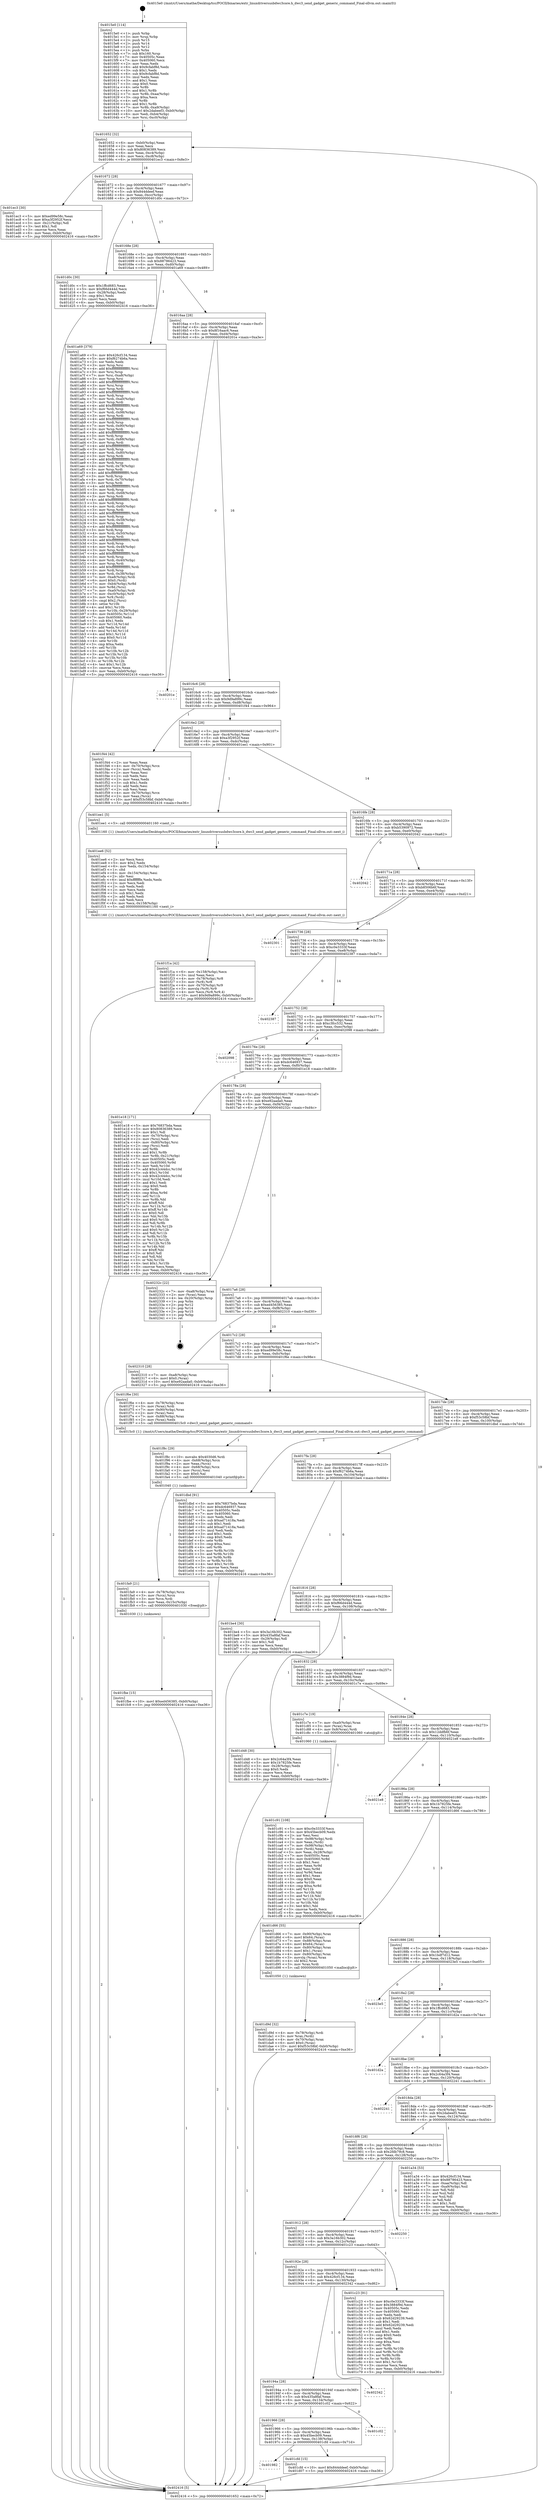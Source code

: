 digraph "0x4015e0" {
  label = "0x4015e0 (/mnt/c/Users/mathe/Desktop/tcc/POCII/binaries/extr_linuxdriversusbdwc3core.h_dwc3_send_gadget_generic_command_Final-ollvm.out::main(0))"
  labelloc = "t"
  node[shape=record]

  Entry [label="",width=0.3,height=0.3,shape=circle,fillcolor=black,style=filled]
  "0x401652" [label="{
     0x401652 [32]\l
     | [instrs]\l
     &nbsp;&nbsp;0x401652 \<+6\>: mov -0xb0(%rbp),%eax\l
     &nbsp;&nbsp;0x401658 \<+2\>: mov %eax,%ecx\l
     &nbsp;&nbsp;0x40165a \<+6\>: sub $0x80836389,%ecx\l
     &nbsp;&nbsp;0x401660 \<+6\>: mov %eax,-0xc4(%rbp)\l
     &nbsp;&nbsp;0x401666 \<+6\>: mov %ecx,-0xc8(%rbp)\l
     &nbsp;&nbsp;0x40166c \<+6\>: je 0000000000401ec3 \<main+0x8e3\>\l
  }"]
  "0x401ec3" [label="{
     0x401ec3 [30]\l
     | [instrs]\l
     &nbsp;&nbsp;0x401ec3 \<+5\>: mov $0xed99e58c,%eax\l
     &nbsp;&nbsp;0x401ec8 \<+5\>: mov $0xa3f2952f,%ecx\l
     &nbsp;&nbsp;0x401ecd \<+3\>: mov -0x21(%rbp),%dl\l
     &nbsp;&nbsp;0x401ed0 \<+3\>: test $0x1,%dl\l
     &nbsp;&nbsp;0x401ed3 \<+3\>: cmovne %ecx,%eax\l
     &nbsp;&nbsp;0x401ed6 \<+6\>: mov %eax,-0xb0(%rbp)\l
     &nbsp;&nbsp;0x401edc \<+5\>: jmp 0000000000402416 \<main+0xe36\>\l
  }"]
  "0x401672" [label="{
     0x401672 [28]\l
     | [instrs]\l
     &nbsp;&nbsp;0x401672 \<+5\>: jmp 0000000000401677 \<main+0x97\>\l
     &nbsp;&nbsp;0x401677 \<+6\>: mov -0xc4(%rbp),%eax\l
     &nbsp;&nbsp;0x40167d \<+5\>: sub $0x844ddeef,%eax\l
     &nbsp;&nbsp;0x401682 \<+6\>: mov %eax,-0xcc(%rbp)\l
     &nbsp;&nbsp;0x401688 \<+6\>: je 0000000000401d0c \<main+0x72c\>\l
  }"]
  Exit [label="",width=0.3,height=0.3,shape=circle,fillcolor=black,style=filled,peripheries=2]
  "0x401d0c" [label="{
     0x401d0c [30]\l
     | [instrs]\l
     &nbsp;&nbsp;0x401d0c \<+5\>: mov $0x1ffcd683,%eax\l
     &nbsp;&nbsp;0x401d11 \<+5\>: mov $0xf66d444d,%ecx\l
     &nbsp;&nbsp;0x401d16 \<+3\>: mov -0x28(%rbp),%edx\l
     &nbsp;&nbsp;0x401d19 \<+3\>: cmp $0x1,%edx\l
     &nbsp;&nbsp;0x401d1c \<+3\>: cmovl %ecx,%eax\l
     &nbsp;&nbsp;0x401d1f \<+6\>: mov %eax,-0xb0(%rbp)\l
     &nbsp;&nbsp;0x401d25 \<+5\>: jmp 0000000000402416 \<main+0xe36\>\l
  }"]
  "0x40168e" [label="{
     0x40168e [28]\l
     | [instrs]\l
     &nbsp;&nbsp;0x40168e \<+5\>: jmp 0000000000401693 \<main+0xb3\>\l
     &nbsp;&nbsp;0x401693 \<+6\>: mov -0xc4(%rbp),%eax\l
     &nbsp;&nbsp;0x401699 \<+5\>: sub $0x88786423,%eax\l
     &nbsp;&nbsp;0x40169e \<+6\>: mov %eax,-0xd0(%rbp)\l
     &nbsp;&nbsp;0x4016a4 \<+6\>: je 0000000000401a69 \<main+0x489\>\l
  }"]
  "0x401fbe" [label="{
     0x401fbe [15]\l
     | [instrs]\l
     &nbsp;&nbsp;0x401fbe \<+10\>: movl $0xed456385,-0xb0(%rbp)\l
     &nbsp;&nbsp;0x401fc8 \<+5\>: jmp 0000000000402416 \<main+0xe36\>\l
  }"]
  "0x401a69" [label="{
     0x401a69 [379]\l
     | [instrs]\l
     &nbsp;&nbsp;0x401a69 \<+5\>: mov $0x426cf134,%eax\l
     &nbsp;&nbsp;0x401a6e \<+5\>: mov $0xf6274b6a,%ecx\l
     &nbsp;&nbsp;0x401a73 \<+2\>: xor %edx,%edx\l
     &nbsp;&nbsp;0x401a75 \<+3\>: mov %rsp,%rsi\l
     &nbsp;&nbsp;0x401a78 \<+4\>: add $0xfffffffffffffff0,%rsi\l
     &nbsp;&nbsp;0x401a7c \<+3\>: mov %rsi,%rsp\l
     &nbsp;&nbsp;0x401a7f \<+7\>: mov %rsi,-0xa8(%rbp)\l
     &nbsp;&nbsp;0x401a86 \<+3\>: mov %rsp,%rsi\l
     &nbsp;&nbsp;0x401a89 \<+4\>: add $0xfffffffffffffff0,%rsi\l
     &nbsp;&nbsp;0x401a8d \<+3\>: mov %rsi,%rsp\l
     &nbsp;&nbsp;0x401a90 \<+3\>: mov %rsp,%rdi\l
     &nbsp;&nbsp;0x401a93 \<+4\>: add $0xfffffffffffffff0,%rdi\l
     &nbsp;&nbsp;0x401a97 \<+3\>: mov %rdi,%rsp\l
     &nbsp;&nbsp;0x401a9a \<+7\>: mov %rdi,-0xa0(%rbp)\l
     &nbsp;&nbsp;0x401aa1 \<+3\>: mov %rsp,%rdi\l
     &nbsp;&nbsp;0x401aa4 \<+4\>: add $0xfffffffffffffff0,%rdi\l
     &nbsp;&nbsp;0x401aa8 \<+3\>: mov %rdi,%rsp\l
     &nbsp;&nbsp;0x401aab \<+7\>: mov %rdi,-0x98(%rbp)\l
     &nbsp;&nbsp;0x401ab2 \<+3\>: mov %rsp,%rdi\l
     &nbsp;&nbsp;0x401ab5 \<+4\>: add $0xfffffffffffffff0,%rdi\l
     &nbsp;&nbsp;0x401ab9 \<+3\>: mov %rdi,%rsp\l
     &nbsp;&nbsp;0x401abc \<+7\>: mov %rdi,-0x90(%rbp)\l
     &nbsp;&nbsp;0x401ac3 \<+3\>: mov %rsp,%rdi\l
     &nbsp;&nbsp;0x401ac6 \<+4\>: add $0xfffffffffffffff0,%rdi\l
     &nbsp;&nbsp;0x401aca \<+3\>: mov %rdi,%rsp\l
     &nbsp;&nbsp;0x401acd \<+7\>: mov %rdi,-0x88(%rbp)\l
     &nbsp;&nbsp;0x401ad4 \<+3\>: mov %rsp,%rdi\l
     &nbsp;&nbsp;0x401ad7 \<+4\>: add $0xfffffffffffffff0,%rdi\l
     &nbsp;&nbsp;0x401adb \<+3\>: mov %rdi,%rsp\l
     &nbsp;&nbsp;0x401ade \<+4\>: mov %rdi,-0x80(%rbp)\l
     &nbsp;&nbsp;0x401ae2 \<+3\>: mov %rsp,%rdi\l
     &nbsp;&nbsp;0x401ae5 \<+4\>: add $0xfffffffffffffff0,%rdi\l
     &nbsp;&nbsp;0x401ae9 \<+3\>: mov %rdi,%rsp\l
     &nbsp;&nbsp;0x401aec \<+4\>: mov %rdi,-0x78(%rbp)\l
     &nbsp;&nbsp;0x401af0 \<+3\>: mov %rsp,%rdi\l
     &nbsp;&nbsp;0x401af3 \<+4\>: add $0xfffffffffffffff0,%rdi\l
     &nbsp;&nbsp;0x401af7 \<+3\>: mov %rdi,%rsp\l
     &nbsp;&nbsp;0x401afa \<+4\>: mov %rdi,-0x70(%rbp)\l
     &nbsp;&nbsp;0x401afe \<+3\>: mov %rsp,%rdi\l
     &nbsp;&nbsp;0x401b01 \<+4\>: add $0xfffffffffffffff0,%rdi\l
     &nbsp;&nbsp;0x401b05 \<+3\>: mov %rdi,%rsp\l
     &nbsp;&nbsp;0x401b08 \<+4\>: mov %rdi,-0x68(%rbp)\l
     &nbsp;&nbsp;0x401b0c \<+3\>: mov %rsp,%rdi\l
     &nbsp;&nbsp;0x401b0f \<+4\>: add $0xfffffffffffffff0,%rdi\l
     &nbsp;&nbsp;0x401b13 \<+3\>: mov %rdi,%rsp\l
     &nbsp;&nbsp;0x401b16 \<+4\>: mov %rdi,-0x60(%rbp)\l
     &nbsp;&nbsp;0x401b1a \<+3\>: mov %rsp,%rdi\l
     &nbsp;&nbsp;0x401b1d \<+4\>: add $0xfffffffffffffff0,%rdi\l
     &nbsp;&nbsp;0x401b21 \<+3\>: mov %rdi,%rsp\l
     &nbsp;&nbsp;0x401b24 \<+4\>: mov %rdi,-0x58(%rbp)\l
     &nbsp;&nbsp;0x401b28 \<+3\>: mov %rsp,%rdi\l
     &nbsp;&nbsp;0x401b2b \<+4\>: add $0xfffffffffffffff0,%rdi\l
     &nbsp;&nbsp;0x401b2f \<+3\>: mov %rdi,%rsp\l
     &nbsp;&nbsp;0x401b32 \<+4\>: mov %rdi,-0x50(%rbp)\l
     &nbsp;&nbsp;0x401b36 \<+3\>: mov %rsp,%rdi\l
     &nbsp;&nbsp;0x401b39 \<+4\>: add $0xfffffffffffffff0,%rdi\l
     &nbsp;&nbsp;0x401b3d \<+3\>: mov %rdi,%rsp\l
     &nbsp;&nbsp;0x401b40 \<+4\>: mov %rdi,-0x48(%rbp)\l
     &nbsp;&nbsp;0x401b44 \<+3\>: mov %rsp,%rdi\l
     &nbsp;&nbsp;0x401b47 \<+4\>: add $0xfffffffffffffff0,%rdi\l
     &nbsp;&nbsp;0x401b4b \<+3\>: mov %rdi,%rsp\l
     &nbsp;&nbsp;0x401b4e \<+4\>: mov %rdi,-0x40(%rbp)\l
     &nbsp;&nbsp;0x401b52 \<+3\>: mov %rsp,%rdi\l
     &nbsp;&nbsp;0x401b55 \<+4\>: add $0xfffffffffffffff0,%rdi\l
     &nbsp;&nbsp;0x401b59 \<+3\>: mov %rdi,%rsp\l
     &nbsp;&nbsp;0x401b5c \<+4\>: mov %rdi,-0x38(%rbp)\l
     &nbsp;&nbsp;0x401b60 \<+7\>: mov -0xa8(%rbp),%rdi\l
     &nbsp;&nbsp;0x401b67 \<+6\>: movl $0x0,(%rdi)\l
     &nbsp;&nbsp;0x401b6d \<+7\>: mov -0xb4(%rbp),%r8d\l
     &nbsp;&nbsp;0x401b74 \<+3\>: mov %r8d,(%rsi)\l
     &nbsp;&nbsp;0x401b77 \<+7\>: mov -0xa0(%rbp),%rdi\l
     &nbsp;&nbsp;0x401b7e \<+7\>: mov -0xc0(%rbp),%r9\l
     &nbsp;&nbsp;0x401b85 \<+3\>: mov %r9,(%rdi)\l
     &nbsp;&nbsp;0x401b88 \<+3\>: cmpl $0x2,(%rsi)\l
     &nbsp;&nbsp;0x401b8b \<+4\>: setne %r10b\l
     &nbsp;&nbsp;0x401b8f \<+4\>: and $0x1,%r10b\l
     &nbsp;&nbsp;0x401b93 \<+4\>: mov %r10b,-0x29(%rbp)\l
     &nbsp;&nbsp;0x401b97 \<+8\>: mov 0x40505c,%r11d\l
     &nbsp;&nbsp;0x401b9f \<+7\>: mov 0x405060,%ebx\l
     &nbsp;&nbsp;0x401ba6 \<+3\>: sub $0x1,%edx\l
     &nbsp;&nbsp;0x401ba9 \<+3\>: mov %r11d,%r14d\l
     &nbsp;&nbsp;0x401bac \<+3\>: add %edx,%r14d\l
     &nbsp;&nbsp;0x401baf \<+4\>: imul %r14d,%r11d\l
     &nbsp;&nbsp;0x401bb3 \<+4\>: and $0x1,%r11d\l
     &nbsp;&nbsp;0x401bb7 \<+4\>: cmp $0x0,%r11d\l
     &nbsp;&nbsp;0x401bbb \<+4\>: sete %r10b\l
     &nbsp;&nbsp;0x401bbf \<+3\>: cmp $0xa,%ebx\l
     &nbsp;&nbsp;0x401bc2 \<+4\>: setl %r15b\l
     &nbsp;&nbsp;0x401bc6 \<+3\>: mov %r10b,%r12b\l
     &nbsp;&nbsp;0x401bc9 \<+3\>: and %r15b,%r12b\l
     &nbsp;&nbsp;0x401bcc \<+3\>: xor %r15b,%r10b\l
     &nbsp;&nbsp;0x401bcf \<+3\>: or %r10b,%r12b\l
     &nbsp;&nbsp;0x401bd2 \<+4\>: test $0x1,%r12b\l
     &nbsp;&nbsp;0x401bd6 \<+3\>: cmovne %ecx,%eax\l
     &nbsp;&nbsp;0x401bd9 \<+6\>: mov %eax,-0xb0(%rbp)\l
     &nbsp;&nbsp;0x401bdf \<+5\>: jmp 0000000000402416 \<main+0xe36\>\l
  }"]
  "0x4016aa" [label="{
     0x4016aa [28]\l
     | [instrs]\l
     &nbsp;&nbsp;0x4016aa \<+5\>: jmp 00000000004016af \<main+0xcf\>\l
     &nbsp;&nbsp;0x4016af \<+6\>: mov -0xc4(%rbp),%eax\l
     &nbsp;&nbsp;0x4016b5 \<+5\>: sub $0x8f16aac6,%eax\l
     &nbsp;&nbsp;0x4016ba \<+6\>: mov %eax,-0xd4(%rbp)\l
     &nbsp;&nbsp;0x4016c0 \<+6\>: je 000000000040201e \<main+0xa3e\>\l
  }"]
  "0x401fa9" [label="{
     0x401fa9 [21]\l
     | [instrs]\l
     &nbsp;&nbsp;0x401fa9 \<+4\>: mov -0x78(%rbp),%rcx\l
     &nbsp;&nbsp;0x401fad \<+3\>: mov (%rcx),%rcx\l
     &nbsp;&nbsp;0x401fb0 \<+3\>: mov %rcx,%rdi\l
     &nbsp;&nbsp;0x401fb3 \<+6\>: mov %eax,-0x15c(%rbp)\l
     &nbsp;&nbsp;0x401fb9 \<+5\>: call 0000000000401030 \<free@plt\>\l
     | [calls]\l
     &nbsp;&nbsp;0x401030 \{1\} (unknown)\l
  }"]
  "0x40201e" [label="{
     0x40201e\l
  }", style=dashed]
  "0x4016c6" [label="{
     0x4016c6 [28]\l
     | [instrs]\l
     &nbsp;&nbsp;0x4016c6 \<+5\>: jmp 00000000004016cb \<main+0xeb\>\l
     &nbsp;&nbsp;0x4016cb \<+6\>: mov -0xc4(%rbp),%eax\l
     &nbsp;&nbsp;0x4016d1 \<+5\>: sub $0x9d9a899c,%eax\l
     &nbsp;&nbsp;0x4016d6 \<+6\>: mov %eax,-0xd8(%rbp)\l
     &nbsp;&nbsp;0x4016dc \<+6\>: je 0000000000401f44 \<main+0x964\>\l
  }"]
  "0x401f8c" [label="{
     0x401f8c [29]\l
     | [instrs]\l
     &nbsp;&nbsp;0x401f8c \<+10\>: movabs $0x4030d6,%rdi\l
     &nbsp;&nbsp;0x401f96 \<+4\>: mov -0x68(%rbp),%rcx\l
     &nbsp;&nbsp;0x401f9a \<+2\>: mov %eax,(%rcx)\l
     &nbsp;&nbsp;0x401f9c \<+4\>: mov -0x68(%rbp),%rcx\l
     &nbsp;&nbsp;0x401fa0 \<+2\>: mov (%rcx),%esi\l
     &nbsp;&nbsp;0x401fa2 \<+2\>: mov $0x0,%al\l
     &nbsp;&nbsp;0x401fa4 \<+5\>: call 0000000000401040 \<printf@plt\>\l
     | [calls]\l
     &nbsp;&nbsp;0x401040 \{1\} (unknown)\l
  }"]
  "0x401f44" [label="{
     0x401f44 [42]\l
     | [instrs]\l
     &nbsp;&nbsp;0x401f44 \<+2\>: xor %eax,%eax\l
     &nbsp;&nbsp;0x401f46 \<+4\>: mov -0x70(%rbp),%rcx\l
     &nbsp;&nbsp;0x401f4a \<+2\>: mov (%rcx),%edx\l
     &nbsp;&nbsp;0x401f4c \<+2\>: mov %eax,%esi\l
     &nbsp;&nbsp;0x401f4e \<+2\>: sub %edx,%esi\l
     &nbsp;&nbsp;0x401f50 \<+2\>: mov %eax,%edx\l
     &nbsp;&nbsp;0x401f52 \<+3\>: sub $0x1,%edx\l
     &nbsp;&nbsp;0x401f55 \<+2\>: add %edx,%esi\l
     &nbsp;&nbsp;0x401f57 \<+2\>: sub %esi,%eax\l
     &nbsp;&nbsp;0x401f59 \<+4\>: mov -0x70(%rbp),%rcx\l
     &nbsp;&nbsp;0x401f5d \<+2\>: mov %eax,(%rcx)\l
     &nbsp;&nbsp;0x401f5f \<+10\>: movl $0xf53c58bf,-0xb0(%rbp)\l
     &nbsp;&nbsp;0x401f69 \<+5\>: jmp 0000000000402416 \<main+0xe36\>\l
  }"]
  "0x4016e2" [label="{
     0x4016e2 [28]\l
     | [instrs]\l
     &nbsp;&nbsp;0x4016e2 \<+5\>: jmp 00000000004016e7 \<main+0x107\>\l
     &nbsp;&nbsp;0x4016e7 \<+6\>: mov -0xc4(%rbp),%eax\l
     &nbsp;&nbsp;0x4016ed \<+5\>: sub $0xa3f2952f,%eax\l
     &nbsp;&nbsp;0x4016f2 \<+6\>: mov %eax,-0xdc(%rbp)\l
     &nbsp;&nbsp;0x4016f8 \<+6\>: je 0000000000401ee1 \<main+0x901\>\l
  }"]
  "0x401f1a" [label="{
     0x401f1a [42]\l
     | [instrs]\l
     &nbsp;&nbsp;0x401f1a \<+6\>: mov -0x158(%rbp),%ecx\l
     &nbsp;&nbsp;0x401f20 \<+3\>: imul %eax,%ecx\l
     &nbsp;&nbsp;0x401f23 \<+4\>: mov -0x78(%rbp),%r8\l
     &nbsp;&nbsp;0x401f27 \<+3\>: mov (%r8),%r8\l
     &nbsp;&nbsp;0x401f2a \<+4\>: mov -0x70(%rbp),%r9\l
     &nbsp;&nbsp;0x401f2e \<+3\>: movslq (%r9),%r9\l
     &nbsp;&nbsp;0x401f31 \<+4\>: mov %ecx,(%r8,%r9,4)\l
     &nbsp;&nbsp;0x401f35 \<+10\>: movl $0x9d9a899c,-0xb0(%rbp)\l
     &nbsp;&nbsp;0x401f3f \<+5\>: jmp 0000000000402416 \<main+0xe36\>\l
  }"]
  "0x401ee1" [label="{
     0x401ee1 [5]\l
     | [instrs]\l
     &nbsp;&nbsp;0x401ee1 \<+5\>: call 0000000000401160 \<next_i\>\l
     | [calls]\l
     &nbsp;&nbsp;0x401160 \{1\} (/mnt/c/Users/mathe/Desktop/tcc/POCII/binaries/extr_linuxdriversusbdwc3core.h_dwc3_send_gadget_generic_command_Final-ollvm.out::next_i)\l
  }"]
  "0x4016fe" [label="{
     0x4016fe [28]\l
     | [instrs]\l
     &nbsp;&nbsp;0x4016fe \<+5\>: jmp 0000000000401703 \<main+0x123\>\l
     &nbsp;&nbsp;0x401703 \<+6\>: mov -0xc4(%rbp),%eax\l
     &nbsp;&nbsp;0x401709 \<+5\>: sub $0xb5390972,%eax\l
     &nbsp;&nbsp;0x40170e \<+6\>: mov %eax,-0xe0(%rbp)\l
     &nbsp;&nbsp;0x401714 \<+6\>: je 0000000000402042 \<main+0xa62\>\l
  }"]
  "0x401ee6" [label="{
     0x401ee6 [52]\l
     | [instrs]\l
     &nbsp;&nbsp;0x401ee6 \<+2\>: xor %ecx,%ecx\l
     &nbsp;&nbsp;0x401ee8 \<+5\>: mov $0x2,%edx\l
     &nbsp;&nbsp;0x401eed \<+6\>: mov %edx,-0x154(%rbp)\l
     &nbsp;&nbsp;0x401ef3 \<+1\>: cltd\l
     &nbsp;&nbsp;0x401ef4 \<+6\>: mov -0x154(%rbp),%esi\l
     &nbsp;&nbsp;0x401efa \<+2\>: idiv %esi\l
     &nbsp;&nbsp;0x401efc \<+6\>: imul $0xfffffffe,%edx,%edx\l
     &nbsp;&nbsp;0x401f02 \<+2\>: mov %ecx,%edi\l
     &nbsp;&nbsp;0x401f04 \<+2\>: sub %edx,%edi\l
     &nbsp;&nbsp;0x401f06 \<+2\>: mov %ecx,%edx\l
     &nbsp;&nbsp;0x401f08 \<+3\>: sub $0x1,%edx\l
     &nbsp;&nbsp;0x401f0b \<+2\>: add %edx,%edi\l
     &nbsp;&nbsp;0x401f0d \<+2\>: sub %edi,%ecx\l
     &nbsp;&nbsp;0x401f0f \<+6\>: mov %ecx,-0x158(%rbp)\l
     &nbsp;&nbsp;0x401f15 \<+5\>: call 0000000000401160 \<next_i\>\l
     | [calls]\l
     &nbsp;&nbsp;0x401160 \{1\} (/mnt/c/Users/mathe/Desktop/tcc/POCII/binaries/extr_linuxdriversusbdwc3core.h_dwc3_send_gadget_generic_command_Final-ollvm.out::next_i)\l
  }"]
  "0x402042" [label="{
     0x402042\l
  }", style=dashed]
  "0x40171a" [label="{
     0x40171a [28]\l
     | [instrs]\l
     &nbsp;&nbsp;0x40171a \<+5\>: jmp 000000000040171f \<main+0x13f\>\l
     &nbsp;&nbsp;0x40171f \<+6\>: mov -0xc4(%rbp),%eax\l
     &nbsp;&nbsp;0x401725 \<+5\>: sub $0xb8506b6f,%eax\l
     &nbsp;&nbsp;0x40172a \<+6\>: mov %eax,-0xe4(%rbp)\l
     &nbsp;&nbsp;0x401730 \<+6\>: je 0000000000402301 \<main+0xd21\>\l
  }"]
  "0x401d9d" [label="{
     0x401d9d [32]\l
     | [instrs]\l
     &nbsp;&nbsp;0x401d9d \<+4\>: mov -0x78(%rbp),%rdi\l
     &nbsp;&nbsp;0x401da1 \<+3\>: mov %rax,(%rdi)\l
     &nbsp;&nbsp;0x401da4 \<+4\>: mov -0x70(%rbp),%rax\l
     &nbsp;&nbsp;0x401da8 \<+6\>: movl $0x0,(%rax)\l
     &nbsp;&nbsp;0x401dae \<+10\>: movl $0xf53c58bf,-0xb0(%rbp)\l
     &nbsp;&nbsp;0x401db8 \<+5\>: jmp 0000000000402416 \<main+0xe36\>\l
  }"]
  "0x402301" [label="{
     0x402301\l
  }", style=dashed]
  "0x401736" [label="{
     0x401736 [28]\l
     | [instrs]\l
     &nbsp;&nbsp;0x401736 \<+5\>: jmp 000000000040173b \<main+0x15b\>\l
     &nbsp;&nbsp;0x40173b \<+6\>: mov -0xc4(%rbp),%eax\l
     &nbsp;&nbsp;0x401741 \<+5\>: sub $0xc0e3333f,%eax\l
     &nbsp;&nbsp;0x401746 \<+6\>: mov %eax,-0xe8(%rbp)\l
     &nbsp;&nbsp;0x40174c \<+6\>: je 0000000000402387 \<main+0xda7\>\l
  }"]
  "0x401982" [label="{
     0x401982\l
  }", style=dashed]
  "0x402387" [label="{
     0x402387\l
  }", style=dashed]
  "0x401752" [label="{
     0x401752 [28]\l
     | [instrs]\l
     &nbsp;&nbsp;0x401752 \<+5\>: jmp 0000000000401757 \<main+0x177\>\l
     &nbsp;&nbsp;0x401757 \<+6\>: mov -0xc4(%rbp),%eax\l
     &nbsp;&nbsp;0x40175d \<+5\>: sub $0xc3fcc532,%eax\l
     &nbsp;&nbsp;0x401762 \<+6\>: mov %eax,-0xec(%rbp)\l
     &nbsp;&nbsp;0x401768 \<+6\>: je 0000000000402098 \<main+0xab8\>\l
  }"]
  "0x401cfd" [label="{
     0x401cfd [15]\l
     | [instrs]\l
     &nbsp;&nbsp;0x401cfd \<+10\>: movl $0x844ddeef,-0xb0(%rbp)\l
     &nbsp;&nbsp;0x401d07 \<+5\>: jmp 0000000000402416 \<main+0xe36\>\l
  }"]
  "0x402098" [label="{
     0x402098\l
  }", style=dashed]
  "0x40176e" [label="{
     0x40176e [28]\l
     | [instrs]\l
     &nbsp;&nbsp;0x40176e \<+5\>: jmp 0000000000401773 \<main+0x193\>\l
     &nbsp;&nbsp;0x401773 \<+6\>: mov -0xc4(%rbp),%eax\l
     &nbsp;&nbsp;0x401779 \<+5\>: sub $0xdc646937,%eax\l
     &nbsp;&nbsp;0x40177e \<+6\>: mov %eax,-0xf0(%rbp)\l
     &nbsp;&nbsp;0x401784 \<+6\>: je 0000000000401e18 \<main+0x838\>\l
  }"]
  "0x401966" [label="{
     0x401966 [28]\l
     | [instrs]\l
     &nbsp;&nbsp;0x401966 \<+5\>: jmp 000000000040196b \<main+0x38b\>\l
     &nbsp;&nbsp;0x40196b \<+6\>: mov -0xc4(%rbp),%eax\l
     &nbsp;&nbsp;0x401971 \<+5\>: sub $0x45becb09,%eax\l
     &nbsp;&nbsp;0x401976 \<+6\>: mov %eax,-0x138(%rbp)\l
     &nbsp;&nbsp;0x40197c \<+6\>: je 0000000000401cfd \<main+0x71d\>\l
  }"]
  "0x401e18" [label="{
     0x401e18 [171]\l
     | [instrs]\l
     &nbsp;&nbsp;0x401e18 \<+5\>: mov $0x76837bda,%eax\l
     &nbsp;&nbsp;0x401e1d \<+5\>: mov $0x80836389,%ecx\l
     &nbsp;&nbsp;0x401e22 \<+2\>: mov $0x1,%dl\l
     &nbsp;&nbsp;0x401e24 \<+4\>: mov -0x70(%rbp),%rsi\l
     &nbsp;&nbsp;0x401e28 \<+2\>: mov (%rsi),%edi\l
     &nbsp;&nbsp;0x401e2a \<+4\>: mov -0x80(%rbp),%rsi\l
     &nbsp;&nbsp;0x401e2e \<+2\>: cmp (%rsi),%edi\l
     &nbsp;&nbsp;0x401e30 \<+4\>: setl %r8b\l
     &nbsp;&nbsp;0x401e34 \<+4\>: and $0x1,%r8b\l
     &nbsp;&nbsp;0x401e38 \<+4\>: mov %r8b,-0x21(%rbp)\l
     &nbsp;&nbsp;0x401e3c \<+7\>: mov 0x40505c,%edi\l
     &nbsp;&nbsp;0x401e43 \<+8\>: mov 0x405060,%r9d\l
     &nbsp;&nbsp;0x401e4b \<+3\>: mov %edi,%r10d\l
     &nbsp;&nbsp;0x401e4e \<+7\>: add $0x42c44dcc,%r10d\l
     &nbsp;&nbsp;0x401e55 \<+4\>: sub $0x1,%r10d\l
     &nbsp;&nbsp;0x401e59 \<+7\>: sub $0x42c44dcc,%r10d\l
     &nbsp;&nbsp;0x401e60 \<+4\>: imul %r10d,%edi\l
     &nbsp;&nbsp;0x401e64 \<+3\>: and $0x1,%edi\l
     &nbsp;&nbsp;0x401e67 \<+3\>: cmp $0x0,%edi\l
     &nbsp;&nbsp;0x401e6a \<+4\>: sete %r8b\l
     &nbsp;&nbsp;0x401e6e \<+4\>: cmp $0xa,%r9d\l
     &nbsp;&nbsp;0x401e72 \<+4\>: setl %r11b\l
     &nbsp;&nbsp;0x401e76 \<+3\>: mov %r8b,%bl\l
     &nbsp;&nbsp;0x401e79 \<+3\>: xor $0xff,%bl\l
     &nbsp;&nbsp;0x401e7c \<+3\>: mov %r11b,%r14b\l
     &nbsp;&nbsp;0x401e7f \<+4\>: xor $0xff,%r14b\l
     &nbsp;&nbsp;0x401e83 \<+3\>: xor $0x0,%dl\l
     &nbsp;&nbsp;0x401e86 \<+3\>: mov %bl,%r15b\l
     &nbsp;&nbsp;0x401e89 \<+4\>: and $0x0,%r15b\l
     &nbsp;&nbsp;0x401e8d \<+3\>: and %dl,%r8b\l
     &nbsp;&nbsp;0x401e90 \<+3\>: mov %r14b,%r12b\l
     &nbsp;&nbsp;0x401e93 \<+4\>: and $0x0,%r12b\l
     &nbsp;&nbsp;0x401e97 \<+3\>: and %dl,%r11b\l
     &nbsp;&nbsp;0x401e9a \<+3\>: or %r8b,%r15b\l
     &nbsp;&nbsp;0x401e9d \<+3\>: or %r11b,%r12b\l
     &nbsp;&nbsp;0x401ea0 \<+3\>: xor %r12b,%r15b\l
     &nbsp;&nbsp;0x401ea3 \<+3\>: or %r14b,%bl\l
     &nbsp;&nbsp;0x401ea6 \<+3\>: xor $0xff,%bl\l
     &nbsp;&nbsp;0x401ea9 \<+3\>: or $0x0,%dl\l
     &nbsp;&nbsp;0x401eac \<+2\>: and %dl,%bl\l
     &nbsp;&nbsp;0x401eae \<+3\>: or %bl,%r15b\l
     &nbsp;&nbsp;0x401eb1 \<+4\>: test $0x1,%r15b\l
     &nbsp;&nbsp;0x401eb5 \<+3\>: cmovne %ecx,%eax\l
     &nbsp;&nbsp;0x401eb8 \<+6\>: mov %eax,-0xb0(%rbp)\l
     &nbsp;&nbsp;0x401ebe \<+5\>: jmp 0000000000402416 \<main+0xe36\>\l
  }"]
  "0x40178a" [label="{
     0x40178a [28]\l
     | [instrs]\l
     &nbsp;&nbsp;0x40178a \<+5\>: jmp 000000000040178f \<main+0x1af\>\l
     &nbsp;&nbsp;0x40178f \<+6\>: mov -0xc4(%rbp),%eax\l
     &nbsp;&nbsp;0x401795 \<+5\>: sub $0xe92aada0,%eax\l
     &nbsp;&nbsp;0x40179a \<+6\>: mov %eax,-0xf4(%rbp)\l
     &nbsp;&nbsp;0x4017a0 \<+6\>: je 000000000040232c \<main+0xd4c\>\l
  }"]
  "0x401c02" [label="{
     0x401c02\l
  }", style=dashed]
  "0x40232c" [label="{
     0x40232c [22]\l
     | [instrs]\l
     &nbsp;&nbsp;0x40232c \<+7\>: mov -0xa8(%rbp),%rax\l
     &nbsp;&nbsp;0x402333 \<+2\>: mov (%rax),%eax\l
     &nbsp;&nbsp;0x402335 \<+4\>: lea -0x20(%rbp),%rsp\l
     &nbsp;&nbsp;0x402339 \<+1\>: pop %rbx\l
     &nbsp;&nbsp;0x40233a \<+2\>: pop %r12\l
     &nbsp;&nbsp;0x40233c \<+2\>: pop %r14\l
     &nbsp;&nbsp;0x40233e \<+2\>: pop %r15\l
     &nbsp;&nbsp;0x402340 \<+1\>: pop %rbp\l
     &nbsp;&nbsp;0x402341 \<+1\>: ret\l
  }"]
  "0x4017a6" [label="{
     0x4017a6 [28]\l
     | [instrs]\l
     &nbsp;&nbsp;0x4017a6 \<+5\>: jmp 00000000004017ab \<main+0x1cb\>\l
     &nbsp;&nbsp;0x4017ab \<+6\>: mov -0xc4(%rbp),%eax\l
     &nbsp;&nbsp;0x4017b1 \<+5\>: sub $0xed456385,%eax\l
     &nbsp;&nbsp;0x4017b6 \<+6\>: mov %eax,-0xf8(%rbp)\l
     &nbsp;&nbsp;0x4017bc \<+6\>: je 0000000000402310 \<main+0xd30\>\l
  }"]
  "0x40194a" [label="{
     0x40194a [28]\l
     | [instrs]\l
     &nbsp;&nbsp;0x40194a \<+5\>: jmp 000000000040194f \<main+0x36f\>\l
     &nbsp;&nbsp;0x40194f \<+6\>: mov -0xc4(%rbp),%eax\l
     &nbsp;&nbsp;0x401955 \<+5\>: sub $0x435a8faf,%eax\l
     &nbsp;&nbsp;0x40195a \<+6\>: mov %eax,-0x134(%rbp)\l
     &nbsp;&nbsp;0x401960 \<+6\>: je 0000000000401c02 \<main+0x622\>\l
  }"]
  "0x402310" [label="{
     0x402310 [28]\l
     | [instrs]\l
     &nbsp;&nbsp;0x402310 \<+7\>: mov -0xa8(%rbp),%rax\l
     &nbsp;&nbsp;0x402317 \<+6\>: movl $0x0,(%rax)\l
     &nbsp;&nbsp;0x40231d \<+10\>: movl $0xe92aada0,-0xb0(%rbp)\l
     &nbsp;&nbsp;0x402327 \<+5\>: jmp 0000000000402416 \<main+0xe36\>\l
  }"]
  "0x4017c2" [label="{
     0x4017c2 [28]\l
     | [instrs]\l
     &nbsp;&nbsp;0x4017c2 \<+5\>: jmp 00000000004017c7 \<main+0x1e7\>\l
     &nbsp;&nbsp;0x4017c7 \<+6\>: mov -0xc4(%rbp),%eax\l
     &nbsp;&nbsp;0x4017cd \<+5\>: sub $0xed99e58c,%eax\l
     &nbsp;&nbsp;0x4017d2 \<+6\>: mov %eax,-0xfc(%rbp)\l
     &nbsp;&nbsp;0x4017d8 \<+6\>: je 0000000000401f6e \<main+0x98e\>\l
  }"]
  "0x402342" [label="{
     0x402342\l
  }", style=dashed]
  "0x401f6e" [label="{
     0x401f6e [30]\l
     | [instrs]\l
     &nbsp;&nbsp;0x401f6e \<+4\>: mov -0x78(%rbp),%rax\l
     &nbsp;&nbsp;0x401f72 \<+3\>: mov (%rax),%rdi\l
     &nbsp;&nbsp;0x401f75 \<+7\>: mov -0x90(%rbp),%rax\l
     &nbsp;&nbsp;0x401f7c \<+2\>: mov (%rax),%esi\l
     &nbsp;&nbsp;0x401f7e \<+7\>: mov -0x88(%rbp),%rax\l
     &nbsp;&nbsp;0x401f85 \<+2\>: mov (%rax),%edx\l
     &nbsp;&nbsp;0x401f87 \<+5\>: call 00000000004015c0 \<dwc3_send_gadget_generic_command\>\l
     | [calls]\l
     &nbsp;&nbsp;0x4015c0 \{1\} (/mnt/c/Users/mathe/Desktop/tcc/POCII/binaries/extr_linuxdriversusbdwc3core.h_dwc3_send_gadget_generic_command_Final-ollvm.out::dwc3_send_gadget_generic_command)\l
  }"]
  "0x4017de" [label="{
     0x4017de [28]\l
     | [instrs]\l
     &nbsp;&nbsp;0x4017de \<+5\>: jmp 00000000004017e3 \<main+0x203\>\l
     &nbsp;&nbsp;0x4017e3 \<+6\>: mov -0xc4(%rbp),%eax\l
     &nbsp;&nbsp;0x4017e9 \<+5\>: sub $0xf53c58bf,%eax\l
     &nbsp;&nbsp;0x4017ee \<+6\>: mov %eax,-0x100(%rbp)\l
     &nbsp;&nbsp;0x4017f4 \<+6\>: je 0000000000401dbd \<main+0x7dd\>\l
  }"]
  "0x401c91" [label="{
     0x401c91 [108]\l
     | [instrs]\l
     &nbsp;&nbsp;0x401c91 \<+5\>: mov $0xc0e3333f,%ecx\l
     &nbsp;&nbsp;0x401c96 \<+5\>: mov $0x45becb09,%edx\l
     &nbsp;&nbsp;0x401c9b \<+2\>: xor %esi,%esi\l
     &nbsp;&nbsp;0x401c9d \<+7\>: mov -0x98(%rbp),%rdi\l
     &nbsp;&nbsp;0x401ca4 \<+2\>: mov %eax,(%rdi)\l
     &nbsp;&nbsp;0x401ca6 \<+7\>: mov -0x98(%rbp),%rdi\l
     &nbsp;&nbsp;0x401cad \<+2\>: mov (%rdi),%eax\l
     &nbsp;&nbsp;0x401caf \<+3\>: mov %eax,-0x28(%rbp)\l
     &nbsp;&nbsp;0x401cb2 \<+7\>: mov 0x40505c,%eax\l
     &nbsp;&nbsp;0x401cb9 \<+8\>: mov 0x405060,%r8d\l
     &nbsp;&nbsp;0x401cc1 \<+3\>: sub $0x1,%esi\l
     &nbsp;&nbsp;0x401cc4 \<+3\>: mov %eax,%r9d\l
     &nbsp;&nbsp;0x401cc7 \<+3\>: add %esi,%r9d\l
     &nbsp;&nbsp;0x401cca \<+4\>: imul %r9d,%eax\l
     &nbsp;&nbsp;0x401cce \<+3\>: and $0x1,%eax\l
     &nbsp;&nbsp;0x401cd1 \<+3\>: cmp $0x0,%eax\l
     &nbsp;&nbsp;0x401cd4 \<+4\>: sete %r10b\l
     &nbsp;&nbsp;0x401cd8 \<+4\>: cmp $0xa,%r8d\l
     &nbsp;&nbsp;0x401cdc \<+4\>: setl %r11b\l
     &nbsp;&nbsp;0x401ce0 \<+3\>: mov %r10b,%bl\l
     &nbsp;&nbsp;0x401ce3 \<+3\>: and %r11b,%bl\l
     &nbsp;&nbsp;0x401ce6 \<+3\>: xor %r11b,%r10b\l
     &nbsp;&nbsp;0x401ce9 \<+3\>: or %r10b,%bl\l
     &nbsp;&nbsp;0x401cec \<+3\>: test $0x1,%bl\l
     &nbsp;&nbsp;0x401cef \<+3\>: cmovne %edx,%ecx\l
     &nbsp;&nbsp;0x401cf2 \<+6\>: mov %ecx,-0xb0(%rbp)\l
     &nbsp;&nbsp;0x401cf8 \<+5\>: jmp 0000000000402416 \<main+0xe36\>\l
  }"]
  "0x401dbd" [label="{
     0x401dbd [91]\l
     | [instrs]\l
     &nbsp;&nbsp;0x401dbd \<+5\>: mov $0x76837bda,%eax\l
     &nbsp;&nbsp;0x401dc2 \<+5\>: mov $0xdc646937,%ecx\l
     &nbsp;&nbsp;0x401dc7 \<+7\>: mov 0x40505c,%edx\l
     &nbsp;&nbsp;0x401dce \<+7\>: mov 0x405060,%esi\l
     &nbsp;&nbsp;0x401dd5 \<+2\>: mov %edx,%edi\l
     &nbsp;&nbsp;0x401dd7 \<+6\>: sub $0xad71418a,%edi\l
     &nbsp;&nbsp;0x401ddd \<+3\>: sub $0x1,%edi\l
     &nbsp;&nbsp;0x401de0 \<+6\>: add $0xad71418a,%edi\l
     &nbsp;&nbsp;0x401de6 \<+3\>: imul %edi,%edx\l
     &nbsp;&nbsp;0x401de9 \<+3\>: and $0x1,%edx\l
     &nbsp;&nbsp;0x401dec \<+3\>: cmp $0x0,%edx\l
     &nbsp;&nbsp;0x401def \<+4\>: sete %r8b\l
     &nbsp;&nbsp;0x401df3 \<+3\>: cmp $0xa,%esi\l
     &nbsp;&nbsp;0x401df6 \<+4\>: setl %r9b\l
     &nbsp;&nbsp;0x401dfa \<+3\>: mov %r8b,%r10b\l
     &nbsp;&nbsp;0x401dfd \<+3\>: and %r9b,%r10b\l
     &nbsp;&nbsp;0x401e00 \<+3\>: xor %r9b,%r8b\l
     &nbsp;&nbsp;0x401e03 \<+3\>: or %r8b,%r10b\l
     &nbsp;&nbsp;0x401e06 \<+4\>: test $0x1,%r10b\l
     &nbsp;&nbsp;0x401e0a \<+3\>: cmovne %ecx,%eax\l
     &nbsp;&nbsp;0x401e0d \<+6\>: mov %eax,-0xb0(%rbp)\l
     &nbsp;&nbsp;0x401e13 \<+5\>: jmp 0000000000402416 \<main+0xe36\>\l
  }"]
  "0x4017fa" [label="{
     0x4017fa [28]\l
     | [instrs]\l
     &nbsp;&nbsp;0x4017fa \<+5\>: jmp 00000000004017ff \<main+0x21f\>\l
     &nbsp;&nbsp;0x4017ff \<+6\>: mov -0xc4(%rbp),%eax\l
     &nbsp;&nbsp;0x401805 \<+5\>: sub $0xf6274b6a,%eax\l
     &nbsp;&nbsp;0x40180a \<+6\>: mov %eax,-0x104(%rbp)\l
     &nbsp;&nbsp;0x401810 \<+6\>: je 0000000000401be4 \<main+0x604\>\l
  }"]
  "0x40192e" [label="{
     0x40192e [28]\l
     | [instrs]\l
     &nbsp;&nbsp;0x40192e \<+5\>: jmp 0000000000401933 \<main+0x353\>\l
     &nbsp;&nbsp;0x401933 \<+6\>: mov -0xc4(%rbp),%eax\l
     &nbsp;&nbsp;0x401939 \<+5\>: sub $0x426cf134,%eax\l
     &nbsp;&nbsp;0x40193e \<+6\>: mov %eax,-0x130(%rbp)\l
     &nbsp;&nbsp;0x401944 \<+6\>: je 0000000000402342 \<main+0xd62\>\l
  }"]
  "0x401be4" [label="{
     0x401be4 [30]\l
     | [instrs]\l
     &nbsp;&nbsp;0x401be4 \<+5\>: mov $0x3a16b302,%eax\l
     &nbsp;&nbsp;0x401be9 \<+5\>: mov $0x435a8faf,%ecx\l
     &nbsp;&nbsp;0x401bee \<+3\>: mov -0x29(%rbp),%dl\l
     &nbsp;&nbsp;0x401bf1 \<+3\>: test $0x1,%dl\l
     &nbsp;&nbsp;0x401bf4 \<+3\>: cmovne %ecx,%eax\l
     &nbsp;&nbsp;0x401bf7 \<+6\>: mov %eax,-0xb0(%rbp)\l
     &nbsp;&nbsp;0x401bfd \<+5\>: jmp 0000000000402416 \<main+0xe36\>\l
  }"]
  "0x401816" [label="{
     0x401816 [28]\l
     | [instrs]\l
     &nbsp;&nbsp;0x401816 \<+5\>: jmp 000000000040181b \<main+0x23b\>\l
     &nbsp;&nbsp;0x40181b \<+6\>: mov -0xc4(%rbp),%eax\l
     &nbsp;&nbsp;0x401821 \<+5\>: sub $0xf66d444d,%eax\l
     &nbsp;&nbsp;0x401826 \<+6\>: mov %eax,-0x108(%rbp)\l
     &nbsp;&nbsp;0x40182c \<+6\>: je 0000000000401d48 \<main+0x768\>\l
  }"]
  "0x401c23" [label="{
     0x401c23 [91]\l
     | [instrs]\l
     &nbsp;&nbsp;0x401c23 \<+5\>: mov $0xc0e3333f,%eax\l
     &nbsp;&nbsp;0x401c28 \<+5\>: mov $0x3884f9d,%ecx\l
     &nbsp;&nbsp;0x401c2d \<+7\>: mov 0x40505c,%edx\l
     &nbsp;&nbsp;0x401c34 \<+7\>: mov 0x405060,%esi\l
     &nbsp;&nbsp;0x401c3b \<+2\>: mov %edx,%edi\l
     &nbsp;&nbsp;0x401c3d \<+6\>: sub $0x62d29239,%edi\l
     &nbsp;&nbsp;0x401c43 \<+3\>: sub $0x1,%edi\l
     &nbsp;&nbsp;0x401c46 \<+6\>: add $0x62d29239,%edi\l
     &nbsp;&nbsp;0x401c4c \<+3\>: imul %edi,%edx\l
     &nbsp;&nbsp;0x401c4f \<+3\>: and $0x1,%edx\l
     &nbsp;&nbsp;0x401c52 \<+3\>: cmp $0x0,%edx\l
     &nbsp;&nbsp;0x401c55 \<+4\>: sete %r8b\l
     &nbsp;&nbsp;0x401c59 \<+3\>: cmp $0xa,%esi\l
     &nbsp;&nbsp;0x401c5c \<+4\>: setl %r9b\l
     &nbsp;&nbsp;0x401c60 \<+3\>: mov %r8b,%r10b\l
     &nbsp;&nbsp;0x401c63 \<+3\>: and %r9b,%r10b\l
     &nbsp;&nbsp;0x401c66 \<+3\>: xor %r9b,%r8b\l
     &nbsp;&nbsp;0x401c69 \<+3\>: or %r8b,%r10b\l
     &nbsp;&nbsp;0x401c6c \<+4\>: test $0x1,%r10b\l
     &nbsp;&nbsp;0x401c70 \<+3\>: cmovne %ecx,%eax\l
     &nbsp;&nbsp;0x401c73 \<+6\>: mov %eax,-0xb0(%rbp)\l
     &nbsp;&nbsp;0x401c79 \<+5\>: jmp 0000000000402416 \<main+0xe36\>\l
  }"]
  "0x401d48" [label="{
     0x401d48 [30]\l
     | [instrs]\l
     &nbsp;&nbsp;0x401d48 \<+5\>: mov $0x2c64a3f4,%eax\l
     &nbsp;&nbsp;0x401d4d \<+5\>: mov $0x1b7825fe,%ecx\l
     &nbsp;&nbsp;0x401d52 \<+3\>: mov -0x28(%rbp),%edx\l
     &nbsp;&nbsp;0x401d55 \<+3\>: cmp $0x0,%edx\l
     &nbsp;&nbsp;0x401d58 \<+3\>: cmove %ecx,%eax\l
     &nbsp;&nbsp;0x401d5b \<+6\>: mov %eax,-0xb0(%rbp)\l
     &nbsp;&nbsp;0x401d61 \<+5\>: jmp 0000000000402416 \<main+0xe36\>\l
  }"]
  "0x401832" [label="{
     0x401832 [28]\l
     | [instrs]\l
     &nbsp;&nbsp;0x401832 \<+5\>: jmp 0000000000401837 \<main+0x257\>\l
     &nbsp;&nbsp;0x401837 \<+6\>: mov -0xc4(%rbp),%eax\l
     &nbsp;&nbsp;0x40183d \<+5\>: sub $0x3884f9d,%eax\l
     &nbsp;&nbsp;0x401842 \<+6\>: mov %eax,-0x10c(%rbp)\l
     &nbsp;&nbsp;0x401848 \<+6\>: je 0000000000401c7e \<main+0x69e\>\l
  }"]
  "0x401912" [label="{
     0x401912 [28]\l
     | [instrs]\l
     &nbsp;&nbsp;0x401912 \<+5\>: jmp 0000000000401917 \<main+0x337\>\l
     &nbsp;&nbsp;0x401917 \<+6\>: mov -0xc4(%rbp),%eax\l
     &nbsp;&nbsp;0x40191d \<+5\>: sub $0x3a16b302,%eax\l
     &nbsp;&nbsp;0x401922 \<+6\>: mov %eax,-0x12c(%rbp)\l
     &nbsp;&nbsp;0x401928 \<+6\>: je 0000000000401c23 \<main+0x643\>\l
  }"]
  "0x401c7e" [label="{
     0x401c7e [19]\l
     | [instrs]\l
     &nbsp;&nbsp;0x401c7e \<+7\>: mov -0xa0(%rbp),%rax\l
     &nbsp;&nbsp;0x401c85 \<+3\>: mov (%rax),%rax\l
     &nbsp;&nbsp;0x401c88 \<+4\>: mov 0x8(%rax),%rdi\l
     &nbsp;&nbsp;0x401c8c \<+5\>: call 0000000000401060 \<atoi@plt\>\l
     | [calls]\l
     &nbsp;&nbsp;0x401060 \{1\} (unknown)\l
  }"]
  "0x40184e" [label="{
     0x40184e [28]\l
     | [instrs]\l
     &nbsp;&nbsp;0x40184e \<+5\>: jmp 0000000000401853 \<main+0x273\>\l
     &nbsp;&nbsp;0x401853 \<+6\>: mov -0xc4(%rbp),%eax\l
     &nbsp;&nbsp;0x401859 \<+5\>: sub $0x12ddfb6f,%eax\l
     &nbsp;&nbsp;0x40185e \<+6\>: mov %eax,-0x110(%rbp)\l
     &nbsp;&nbsp;0x401864 \<+6\>: je 00000000004021e8 \<main+0xc08\>\l
  }"]
  "0x402250" [label="{
     0x402250\l
  }", style=dashed]
  "0x4021e8" [label="{
     0x4021e8\l
  }", style=dashed]
  "0x40186a" [label="{
     0x40186a [28]\l
     | [instrs]\l
     &nbsp;&nbsp;0x40186a \<+5\>: jmp 000000000040186f \<main+0x28f\>\l
     &nbsp;&nbsp;0x40186f \<+6\>: mov -0xc4(%rbp),%eax\l
     &nbsp;&nbsp;0x401875 \<+5\>: sub $0x1b7825fe,%eax\l
     &nbsp;&nbsp;0x40187a \<+6\>: mov %eax,-0x114(%rbp)\l
     &nbsp;&nbsp;0x401880 \<+6\>: je 0000000000401d66 \<main+0x786\>\l
  }"]
  "0x4015e0" [label="{
     0x4015e0 [114]\l
     | [instrs]\l
     &nbsp;&nbsp;0x4015e0 \<+1\>: push %rbp\l
     &nbsp;&nbsp;0x4015e1 \<+3\>: mov %rsp,%rbp\l
     &nbsp;&nbsp;0x4015e4 \<+2\>: push %r15\l
     &nbsp;&nbsp;0x4015e6 \<+2\>: push %r14\l
     &nbsp;&nbsp;0x4015e8 \<+2\>: push %r12\l
     &nbsp;&nbsp;0x4015ea \<+1\>: push %rbx\l
     &nbsp;&nbsp;0x4015eb \<+7\>: sub $0x160,%rsp\l
     &nbsp;&nbsp;0x4015f2 \<+7\>: mov 0x40505c,%eax\l
     &nbsp;&nbsp;0x4015f9 \<+7\>: mov 0x405060,%ecx\l
     &nbsp;&nbsp;0x401600 \<+2\>: mov %eax,%edx\l
     &nbsp;&nbsp;0x401602 \<+6\>: add $0x9cfabf8d,%edx\l
     &nbsp;&nbsp;0x401608 \<+3\>: sub $0x1,%edx\l
     &nbsp;&nbsp;0x40160b \<+6\>: sub $0x9cfabf8d,%edx\l
     &nbsp;&nbsp;0x401611 \<+3\>: imul %edx,%eax\l
     &nbsp;&nbsp;0x401614 \<+3\>: and $0x1,%eax\l
     &nbsp;&nbsp;0x401617 \<+3\>: cmp $0x0,%eax\l
     &nbsp;&nbsp;0x40161a \<+4\>: sete %r8b\l
     &nbsp;&nbsp;0x40161e \<+4\>: and $0x1,%r8b\l
     &nbsp;&nbsp;0x401622 \<+7\>: mov %r8b,-0xaa(%rbp)\l
     &nbsp;&nbsp;0x401629 \<+3\>: cmp $0xa,%ecx\l
     &nbsp;&nbsp;0x40162c \<+4\>: setl %r8b\l
     &nbsp;&nbsp;0x401630 \<+4\>: and $0x1,%r8b\l
     &nbsp;&nbsp;0x401634 \<+7\>: mov %r8b,-0xa9(%rbp)\l
     &nbsp;&nbsp;0x40163b \<+10\>: movl $0x2dabeef3,-0xb0(%rbp)\l
     &nbsp;&nbsp;0x401645 \<+6\>: mov %edi,-0xb4(%rbp)\l
     &nbsp;&nbsp;0x40164b \<+7\>: mov %rsi,-0xc0(%rbp)\l
  }"]
  "0x401d66" [label="{
     0x401d66 [55]\l
     | [instrs]\l
     &nbsp;&nbsp;0x401d66 \<+7\>: mov -0x90(%rbp),%rax\l
     &nbsp;&nbsp;0x401d6d \<+6\>: movl $0x64,(%rax)\l
     &nbsp;&nbsp;0x401d73 \<+7\>: mov -0x88(%rbp),%rax\l
     &nbsp;&nbsp;0x401d7a \<+6\>: movl $0x64,(%rax)\l
     &nbsp;&nbsp;0x401d80 \<+4\>: mov -0x80(%rbp),%rax\l
     &nbsp;&nbsp;0x401d84 \<+6\>: movl $0x1,(%rax)\l
     &nbsp;&nbsp;0x401d8a \<+4\>: mov -0x80(%rbp),%rax\l
     &nbsp;&nbsp;0x401d8e \<+3\>: movslq (%rax),%rax\l
     &nbsp;&nbsp;0x401d91 \<+4\>: shl $0x2,%rax\l
     &nbsp;&nbsp;0x401d95 \<+3\>: mov %rax,%rdi\l
     &nbsp;&nbsp;0x401d98 \<+5\>: call 0000000000401050 \<malloc@plt\>\l
     | [calls]\l
     &nbsp;&nbsp;0x401050 \{1\} (unknown)\l
  }"]
  "0x401886" [label="{
     0x401886 [28]\l
     | [instrs]\l
     &nbsp;&nbsp;0x401886 \<+5\>: jmp 000000000040188b \<main+0x2ab\>\l
     &nbsp;&nbsp;0x40188b \<+6\>: mov -0xc4(%rbp),%eax\l
     &nbsp;&nbsp;0x401891 \<+5\>: sub $0x1bdf7d12,%eax\l
     &nbsp;&nbsp;0x401896 \<+6\>: mov %eax,-0x118(%rbp)\l
     &nbsp;&nbsp;0x40189c \<+6\>: je 00000000004023e5 \<main+0xe05\>\l
  }"]
  "0x402416" [label="{
     0x402416 [5]\l
     | [instrs]\l
     &nbsp;&nbsp;0x402416 \<+5\>: jmp 0000000000401652 \<main+0x72\>\l
  }"]
  "0x4023e5" [label="{
     0x4023e5\l
  }", style=dashed]
  "0x4018a2" [label="{
     0x4018a2 [28]\l
     | [instrs]\l
     &nbsp;&nbsp;0x4018a2 \<+5\>: jmp 00000000004018a7 \<main+0x2c7\>\l
     &nbsp;&nbsp;0x4018a7 \<+6\>: mov -0xc4(%rbp),%eax\l
     &nbsp;&nbsp;0x4018ad \<+5\>: sub $0x1ffcd683,%eax\l
     &nbsp;&nbsp;0x4018b2 \<+6\>: mov %eax,-0x11c(%rbp)\l
     &nbsp;&nbsp;0x4018b8 \<+6\>: je 0000000000401d2a \<main+0x74a\>\l
  }"]
  "0x4018f6" [label="{
     0x4018f6 [28]\l
     | [instrs]\l
     &nbsp;&nbsp;0x4018f6 \<+5\>: jmp 00000000004018fb \<main+0x31b\>\l
     &nbsp;&nbsp;0x4018fb \<+6\>: mov -0xc4(%rbp),%eax\l
     &nbsp;&nbsp;0x401901 \<+5\>: sub $0x2fdb79c8,%eax\l
     &nbsp;&nbsp;0x401906 \<+6\>: mov %eax,-0x128(%rbp)\l
     &nbsp;&nbsp;0x40190c \<+6\>: je 0000000000402250 \<main+0xc70\>\l
  }"]
  "0x401d2a" [label="{
     0x401d2a\l
  }", style=dashed]
  "0x4018be" [label="{
     0x4018be [28]\l
     | [instrs]\l
     &nbsp;&nbsp;0x4018be \<+5\>: jmp 00000000004018c3 \<main+0x2e3\>\l
     &nbsp;&nbsp;0x4018c3 \<+6\>: mov -0xc4(%rbp),%eax\l
     &nbsp;&nbsp;0x4018c9 \<+5\>: sub $0x2c64a3f4,%eax\l
     &nbsp;&nbsp;0x4018ce \<+6\>: mov %eax,-0x120(%rbp)\l
     &nbsp;&nbsp;0x4018d4 \<+6\>: je 0000000000402241 \<main+0xc61\>\l
  }"]
  "0x401a34" [label="{
     0x401a34 [53]\l
     | [instrs]\l
     &nbsp;&nbsp;0x401a34 \<+5\>: mov $0x426cf134,%eax\l
     &nbsp;&nbsp;0x401a39 \<+5\>: mov $0x88786423,%ecx\l
     &nbsp;&nbsp;0x401a3e \<+6\>: mov -0xaa(%rbp),%dl\l
     &nbsp;&nbsp;0x401a44 \<+7\>: mov -0xa9(%rbp),%sil\l
     &nbsp;&nbsp;0x401a4b \<+3\>: mov %dl,%dil\l
     &nbsp;&nbsp;0x401a4e \<+3\>: and %sil,%dil\l
     &nbsp;&nbsp;0x401a51 \<+3\>: xor %sil,%dl\l
     &nbsp;&nbsp;0x401a54 \<+3\>: or %dl,%dil\l
     &nbsp;&nbsp;0x401a57 \<+4\>: test $0x1,%dil\l
     &nbsp;&nbsp;0x401a5b \<+3\>: cmovne %ecx,%eax\l
     &nbsp;&nbsp;0x401a5e \<+6\>: mov %eax,-0xb0(%rbp)\l
     &nbsp;&nbsp;0x401a64 \<+5\>: jmp 0000000000402416 \<main+0xe36\>\l
  }"]
  "0x402241" [label="{
     0x402241\l
  }", style=dashed]
  "0x4018da" [label="{
     0x4018da [28]\l
     | [instrs]\l
     &nbsp;&nbsp;0x4018da \<+5\>: jmp 00000000004018df \<main+0x2ff\>\l
     &nbsp;&nbsp;0x4018df \<+6\>: mov -0xc4(%rbp),%eax\l
     &nbsp;&nbsp;0x4018e5 \<+5\>: sub $0x2dabeef3,%eax\l
     &nbsp;&nbsp;0x4018ea \<+6\>: mov %eax,-0x124(%rbp)\l
     &nbsp;&nbsp;0x4018f0 \<+6\>: je 0000000000401a34 \<main+0x454\>\l
  }"]
  Entry -> "0x4015e0" [label=" 1"]
  "0x401652" -> "0x401ec3" [label=" 2"]
  "0x401652" -> "0x401672" [label=" 18"]
  "0x40232c" -> Exit [label=" 1"]
  "0x401672" -> "0x401d0c" [label=" 1"]
  "0x401672" -> "0x40168e" [label=" 17"]
  "0x402310" -> "0x402416" [label=" 1"]
  "0x40168e" -> "0x401a69" [label=" 1"]
  "0x40168e" -> "0x4016aa" [label=" 16"]
  "0x401fbe" -> "0x402416" [label=" 1"]
  "0x4016aa" -> "0x40201e" [label=" 0"]
  "0x4016aa" -> "0x4016c6" [label=" 16"]
  "0x401fa9" -> "0x401fbe" [label=" 1"]
  "0x4016c6" -> "0x401f44" [label=" 1"]
  "0x4016c6" -> "0x4016e2" [label=" 15"]
  "0x401f8c" -> "0x401fa9" [label=" 1"]
  "0x4016e2" -> "0x401ee1" [label=" 1"]
  "0x4016e2" -> "0x4016fe" [label=" 14"]
  "0x401f6e" -> "0x401f8c" [label=" 1"]
  "0x4016fe" -> "0x402042" [label=" 0"]
  "0x4016fe" -> "0x40171a" [label=" 14"]
  "0x401f44" -> "0x402416" [label=" 1"]
  "0x40171a" -> "0x402301" [label=" 0"]
  "0x40171a" -> "0x401736" [label=" 14"]
  "0x401f1a" -> "0x402416" [label=" 1"]
  "0x401736" -> "0x402387" [label=" 0"]
  "0x401736" -> "0x401752" [label=" 14"]
  "0x401ee6" -> "0x401f1a" [label=" 1"]
  "0x401752" -> "0x402098" [label=" 0"]
  "0x401752" -> "0x40176e" [label=" 14"]
  "0x401ee1" -> "0x401ee6" [label=" 1"]
  "0x40176e" -> "0x401e18" [label=" 2"]
  "0x40176e" -> "0x40178a" [label=" 12"]
  "0x401e18" -> "0x402416" [label=" 2"]
  "0x40178a" -> "0x40232c" [label=" 1"]
  "0x40178a" -> "0x4017a6" [label=" 11"]
  "0x401dbd" -> "0x402416" [label=" 2"]
  "0x4017a6" -> "0x402310" [label=" 1"]
  "0x4017a6" -> "0x4017c2" [label=" 10"]
  "0x401d66" -> "0x401d9d" [label=" 1"]
  "0x4017c2" -> "0x401f6e" [label=" 1"]
  "0x4017c2" -> "0x4017de" [label=" 9"]
  "0x401d48" -> "0x402416" [label=" 1"]
  "0x4017de" -> "0x401dbd" [label=" 2"]
  "0x4017de" -> "0x4017fa" [label=" 7"]
  "0x401cfd" -> "0x402416" [label=" 1"]
  "0x4017fa" -> "0x401be4" [label=" 1"]
  "0x4017fa" -> "0x401816" [label=" 6"]
  "0x401966" -> "0x401982" [label=" 0"]
  "0x401816" -> "0x401d48" [label=" 1"]
  "0x401816" -> "0x401832" [label=" 5"]
  "0x401966" -> "0x401cfd" [label=" 1"]
  "0x401832" -> "0x401c7e" [label=" 1"]
  "0x401832" -> "0x40184e" [label=" 4"]
  "0x40194a" -> "0x401966" [label=" 1"]
  "0x40184e" -> "0x4021e8" [label=" 0"]
  "0x40184e" -> "0x40186a" [label=" 4"]
  "0x40194a" -> "0x401c02" [label=" 0"]
  "0x40186a" -> "0x401d66" [label=" 1"]
  "0x40186a" -> "0x401886" [label=" 3"]
  "0x40192e" -> "0x402342" [label=" 0"]
  "0x401886" -> "0x4023e5" [label=" 0"]
  "0x401886" -> "0x4018a2" [label=" 3"]
  "0x401d0c" -> "0x402416" [label=" 1"]
  "0x4018a2" -> "0x401d2a" [label=" 0"]
  "0x4018a2" -> "0x4018be" [label=" 3"]
  "0x401c91" -> "0x402416" [label=" 1"]
  "0x4018be" -> "0x402241" [label=" 0"]
  "0x4018be" -> "0x4018da" [label=" 3"]
  "0x401c7e" -> "0x401c91" [label=" 1"]
  "0x4018da" -> "0x401a34" [label=" 1"]
  "0x4018da" -> "0x4018f6" [label=" 2"]
  "0x401a34" -> "0x402416" [label=" 1"]
  "0x4015e0" -> "0x401652" [label=" 1"]
  "0x402416" -> "0x401652" [label=" 19"]
  "0x40192e" -> "0x40194a" [label=" 1"]
  "0x401a69" -> "0x402416" [label=" 1"]
  "0x401be4" -> "0x402416" [label=" 1"]
  "0x401d9d" -> "0x402416" [label=" 1"]
  "0x4018f6" -> "0x402250" [label=" 0"]
  "0x4018f6" -> "0x401912" [label=" 2"]
  "0x401ec3" -> "0x402416" [label=" 2"]
  "0x401912" -> "0x401c23" [label=" 1"]
  "0x401912" -> "0x40192e" [label=" 1"]
  "0x401c23" -> "0x402416" [label=" 1"]
}
